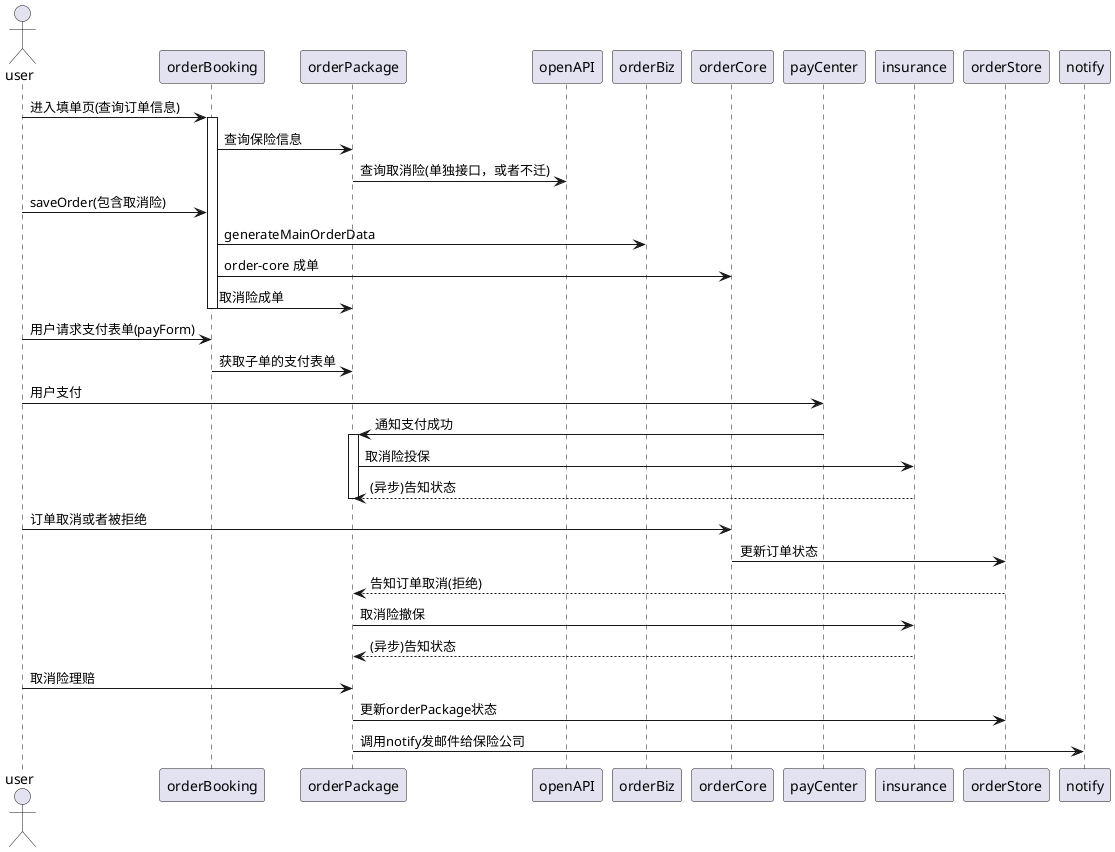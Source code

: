 @startuml
actor user
participant orderBooking
user -> orderBooking : 进入填单页(查询订单信息)
activate orderBooking
orderBooking-> orderPackage:查询保险信息
orderPackage ->openAPI:查询取消险(单独接口，或者不迁)
user -> orderBooking:saveOrder(包含取消险)
orderBooking -> orderBiz:generateMainOrderData
orderBooking ->orderCore: order-core 成单
orderBooking ->orderPackage :取消险成单
deactivate orderBooking

user->orderBooking:用户请求支付表单(payForm)
orderBooking->orderPackage:获取子单的支付表单
user->payCenter:用户支付
payCenter-> orderPackage:通知支付成功
activate orderPackage
orderPackage->insurance:取消险投保
insurance-->orderPackage:(异步)告知状态
deactivate orderPackage

user->orderCore:订单取消或者被拒绝
orderCore->orderStore:更新订单状态
orderStore-->orderPackage:告知订单取消(拒绝)
orderPackage->insurance:取消险撤保
insurance-->orderPackage:(异步)告知状态

user -> orderPackage:取消险理赔
orderPackage->orderStore:更新orderPackage状态
orderPackage->notify:调用notify发邮件给保险公司
@enduml